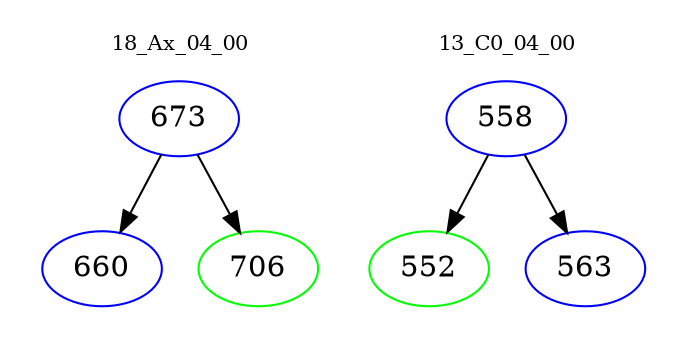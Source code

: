 digraph{
subgraph cluster_0 {
color = white
label = "18_Ax_04_00";
fontsize=10;
T0_673 [label="673", color="blue"]
T0_673 -> T0_660 [color="black"]
T0_660 [label="660", color="blue"]
T0_673 -> T0_706 [color="black"]
T0_706 [label="706", color="green"]
}
subgraph cluster_1 {
color = white
label = "13_C0_04_00";
fontsize=10;
T1_558 [label="558", color="blue"]
T1_558 -> T1_552 [color="black"]
T1_552 [label="552", color="green"]
T1_558 -> T1_563 [color="black"]
T1_563 [label="563", color="blue"]
}
}
